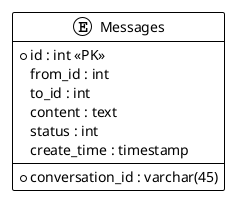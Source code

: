 @startuml
!theme plain

entity "Messages" {
    *id : int <<PK>>
    from_id : int
    to_id : int
    *conversation_id : varchar(45)
    content : text
    status : int
    create_time : timestamp
}


@enduml
